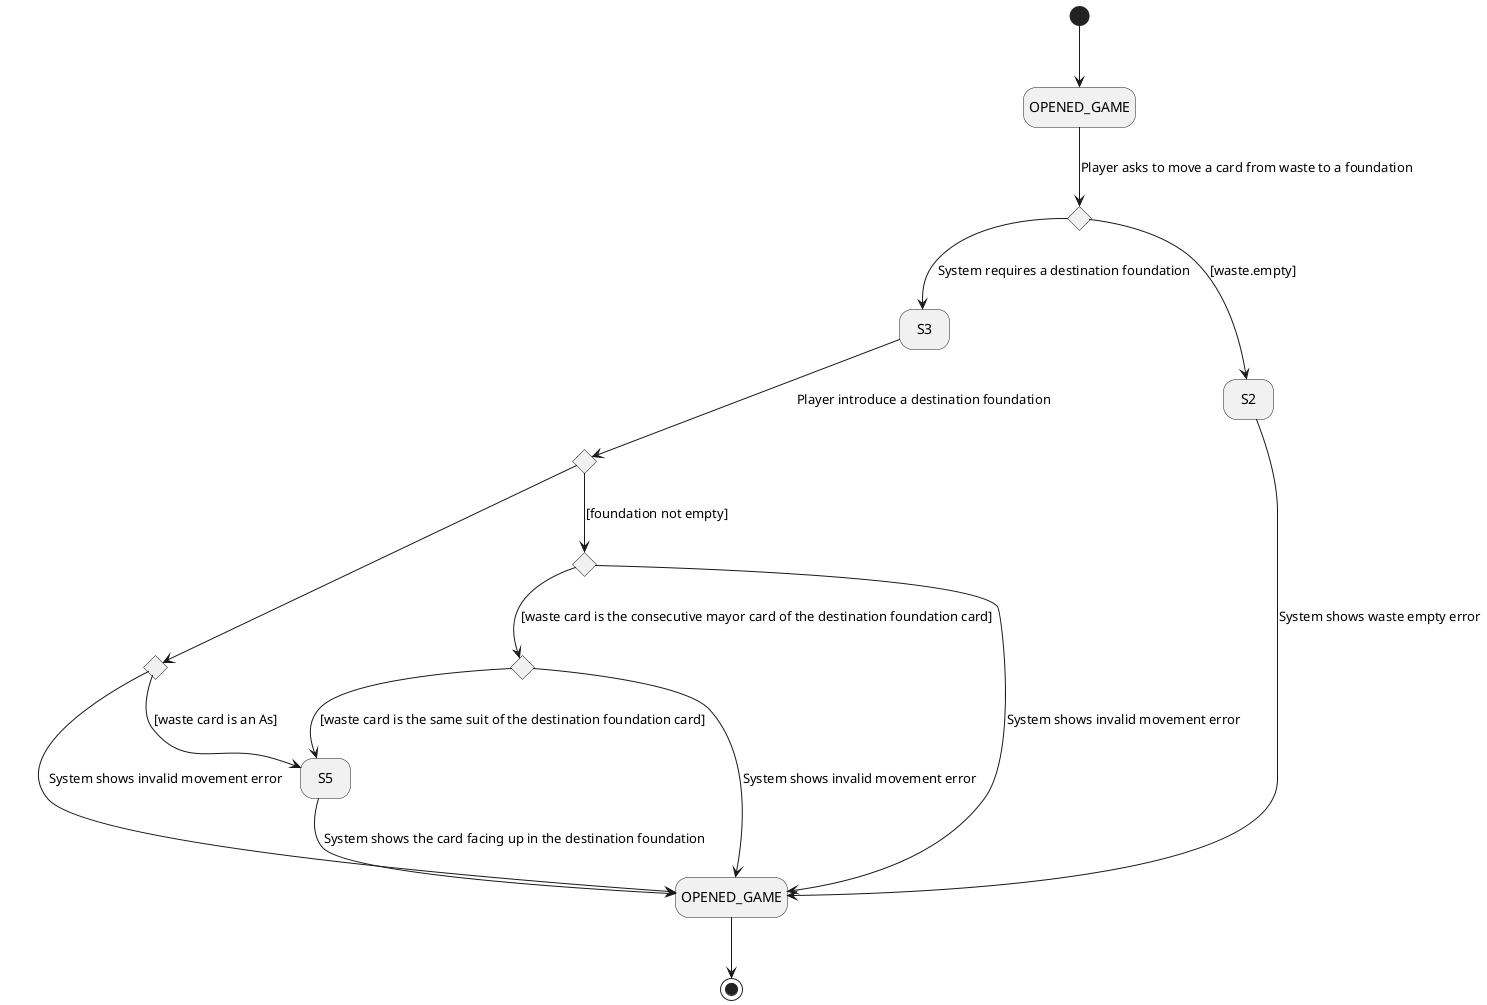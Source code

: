 @startuml WasteToFoundationUC

hide empty description

state OPENED_GAME_UP as "OPENED_GAME"
state emptyWaste <<choice>>
state emptyFoundation <<choice>>
state asCard <<choice>>
state consecutiveCards <<choice>>
state sameSuiteCards <<choice>>
state OPENED_GAME_DOWN as "OPENED_GAME"

[*] --> OPENED_GAME_UP
OPENED_GAME_UP --> emptyWaste: Player asks to move a card from waste to a foundation
emptyWaste --> S3: System requires a destination foundation
emptyWaste --> S2: [waste.empty]
S2 --> OPENED_GAME_DOWN: System shows waste empty error
S3 -->  emptyFoundation: Player introduce a destination foundation
emptyFoundation --> asCard
asCard --> OPENED_GAME_DOWN: System shows invalid movement error
asCard --> S5: [waste card is an As]
emptyFoundation --> consecutiveCards: [foundation not empty]
consecutiveCards --> sameSuiteCards: [waste card is the consecutive mayor card of the destination foundation card]
consecutiveCards --> OPENED_GAME_DOWN: System shows invalid movement error
sameSuiteCards --> S5: [waste card is the same suit of the destination foundation card]
sameSuiteCards --> OPENED_GAME_DOWN: System shows invalid movement error
S5 --> OPENED_GAME_DOWN: System shows the card facing up in the destination foundation

OPENED_GAME_DOWN -->[*]

@enduml